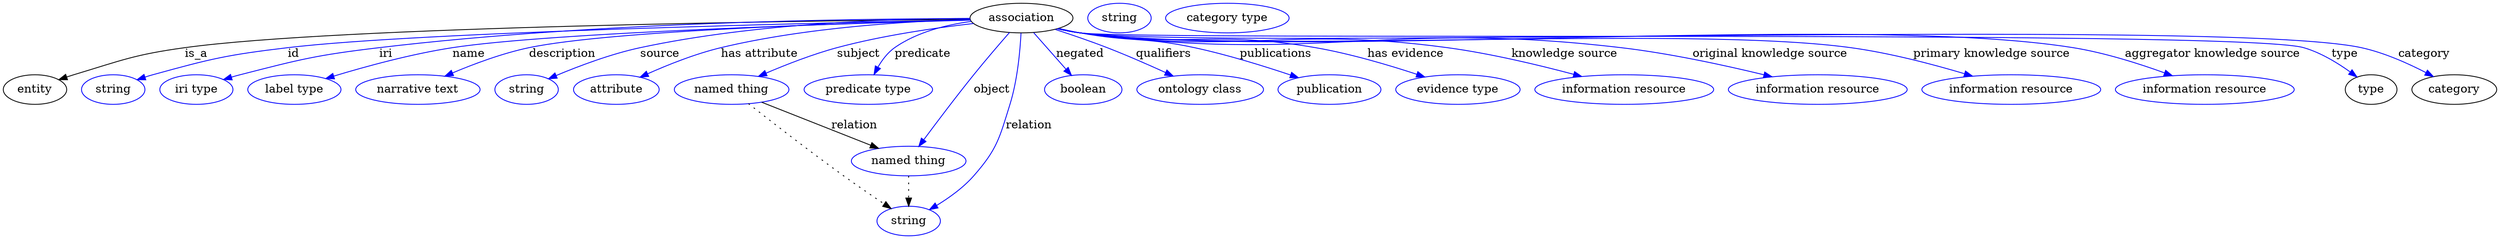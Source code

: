 digraph {
	graph [bb="0,0,3025.7,283"];
	node [label="\N"];
	association	[height=0.5,
		label=association,
		pos="1235.3,265",
		width=1.7332];
	entity	[height=0.5,
		pos="38.347,178",
		width=1.0652];
	association -> entity	[label=is_a,
		lp="233.35,221.5",
		pos="e,67.388,189.8 1173.1,263.56 981.84,261.93 404.96,254.93 219.35,229 159.03,220.57 144.68,213.52 86.347,196 83.256,195.07 80.071,\
194.06 76.882,193.01"];
	id	[color=blue,
		height=0.5,
		label=string,
		pos="133.35,178",
		width=1.0652];
	association -> id	[color=blue,
		label=id,
		lp="351.35,221.5",
		pos="e,162.33,190 1173.1,262.86 998.37,259.44 505.16,248.31 344.35,229 270.96,220.19 252.58,215.72 181.35,196 178.24,195.14 175.04,194.18 \
171.84,193.16",
		style=solid];
	iri	[color=blue,
		height=0.5,
		label="iri type",
		pos="234.35,178",
		width=1.2277];
	association -> iri	[color=blue,
		label=iri,
		lp="463.35,221.5",
		pos="e,267.25,190.21 1172.9,264.35 1040.3,264.4 720.82,260.85 455.35,229 379.79,219.94 361.03,214.99 287.35,196 283.97,195.13 280.49,\
194.17 277.01,193.16",
		style=solid];
	name	[color=blue,
		height=0.5,
		label="label type",
		pos="353.35,178",
		width=1.5707];
	association -> name	[color=blue,
		label=name,
		lp="564.35,221.5",
		pos="e,391.27,191.4 1173.4,262.49 1027.4,258.68 664.61,247.59 544.35,229 494.75,221.34 439.41,206.08 401.11,194.43",
		style=solid];
	description	[color=blue,
		height=0.5,
		label="narrative text",
		pos="503.35,178",
		width=2.0943];
	association -> description	[color=blue,
		label=description,
		lp="677.85,221.5",
		pos="e,535.84,194.26 1173.2,262.71 1041.5,259.59 738.22,250.27 637.35,229 605.57,222.3 571.29,209.39 545.35,198.37",
		style=solid];
	source	[color=blue,
		height=0.5,
		label=string,
		pos="635.35,178",
		width=1.0652];
	association -> source	[color=blue,
		label=source,
		lp="796.35,221.5",
		pos="e,661.73,191.1 1172.8,264.67 1083.1,264.42 913.19,259.42 772.35,229 736.97,221.36 698.39,206.66 671.21,195.17",
		style=solid];
	"has attribute"	[color=blue,
		height=0.5,
		label=attribute,
		pos="743.35,178",
		width=1.4443];
	association -> "has attribute"	[color=blue,
		label="has attribute",
		lp="917.35,221.5",
		pos="e,772.1,193.01 1173.1,263.29 1099.8,261.26 974.66,254.01 870.35,229 839.53,221.61 806.25,208.29 781.49,197.26",
		style=solid];
	subject	[color=blue,
		height=0.5,
		label="named thing",
		pos="883.35,178",
		width=1.9318];
	association -> subject	[color=blue,
		label=subject,
		lp="1037.3,221.5",
		pos="e,915.83,193.96 1177.1,258.41 1131.4,253.19 1066.6,243.93 1011.3,229 981.86,221.04 949.86,208.54 925.23,198.03",
		style=solid];
	predicate	[color=blue,
		height=0.5,
		label="predicate type",
		pos="1049.3,178",
		width=2.1665];
	association -> predicate	[color=blue,
		label=predicate,
		lp="1115.3,221.5",
		pos="e,1056.3,196.35 1174.3,260.93 1144.1,256.86 1108.4,247.99 1081.3,229 1072.8,223.02 1066.1,213.98 1061,205.23",
		style=solid];
	object	[color=blue,
		height=0.5,
		label="named thing",
		pos="1098.3,91",
		width=1.9318];
	association -> object	[color=blue,
		label=object,
		lp="1199.3,178",
		pos="e,1110.6,108.79 1220.8,247.45 1208.9,233.82 1191.7,213.89 1177.3,196 1156,169.46 1132.5,138.24 1116.7,116.98",
		style=solid];
	relation	[color=blue,
		height=0.5,
		label=string,
		pos="1098.3,18",
		width=1.0652];
	association -> relation	[color=blue,
		label=relation,
		lp="1244.3,134.5",
		pos="e,1123.6,31.854 1234.8,246.69 1233.7,225.73 1230.5,189.58 1221.3,160 1208.5,118.62 1205.9,105.58 1177.3,73 1164.7,58.588 1147.4,\
46.2 1132.2,36.937",
		style=solid];
	negated	[color=blue,
		height=0.5,
		label=boolean,
		pos="1310.3,178",
		width=1.2999];
	association -> negated	[color=blue,
		label=negated,
		lp="1306.3,221.5",
		pos="e,1296.1,195.18 1250.2,247.21 1261.3,234.59 1276.7,217.13 1289.1,203.03",
		style=solid];
	qualifiers	[color=blue,
		height=0.5,
		label="ontology class",
		pos="1451.3,178",
		width=2.1304];
	association -> qualifiers	[color=blue,
		label=qualifiers,
		lp="1407.8,221.5",
		pos="e,1418.9,194.49 1276.2,251.26 1295.5,244.98 1318.8,237.04 1339.3,229 1362.9,219.8 1388.7,208.37 1409.6,198.76",
		style=solid];
	publications	[color=blue,
		height=0.5,
		label=publication,
		pos="1608.3,178",
		width=1.7332];
	association -> publications	[color=blue,
		label=publications,
		lp="1544.3,221.5",
		pos="e,1570.9,192.44 1280.9,252.5 1289.6,250.51 1298.8,248.57 1307.3,247 1368.2,235.88 1384.9,242.12 1445.3,229 1485.1,220.38 1529.1,\
206.63 1561.3,195.72",
		style=solid];
	"has evidence"	[color=blue,
		height=0.5,
		label="evidence type",
		pos="1764.3,178",
		width=2.0943];
	association -> "has evidence"	[color=blue,
		label="has evidence",
		lp="1701.8,221.5",
		pos="e,1724.3,193.37 1279.7,252.3 1288.8,250.24 1298.3,248.34 1307.3,247 1432.9,228.35 1467.3,250.85 1592.3,229 1634.3,221.67 1680.6,\
207.87 1714.6,196.62",
		style=solid];
	"knowledge source"	[color=blue,
		height=0.5,
		label="information resource",
		pos="1966.3,178",
		width=3.015];
	association -> "knowledge source"	[color=blue,
		label="knowledge source",
		lp="1894.8,221.5",
		pos="e,1915,193.89 1279.6,252.14 1288.8,250.1 1298.3,248.24 1307.3,247 1503.5,220.13 1556.2,255.64 1752.3,229 1804.5,221.92 1862.6,207.95 \
1905.1,196.57",
		style=solid];
	"original knowledge source"	[color=blue,
		height=0.5,
		label="information resource",
		pos="2201.3,178",
		width=3.015];
	association -> "original knowledge source"	[color=blue,
		label="original knowledge source",
		lp="2143.3,221.5",
		pos="e,2146,193.57 1279.3,252.13 1288.5,250.06 1298.2,248.2 1307.3,247 1596.6,209.29 1673.7,263.12 1963.3,229 2022.5,222.04 2088.6,207.58 \
2136.2,196",
		style=solid];
	"primary knowledge source"	[color=blue,
		height=0.5,
		label="information resource",
		pos="2436.3,178",
		width=3.015];
	association -> "primary knowledge source"	[color=blue,
		label="primary knowledge source",
		lp="2412.3,221.5",
		pos="e,2389.3,194.35 1279.2,252.07 1288.5,250.01 1298.2,248.16 1307.3,247 1513.3,221 2035.6,256.97 2241.3,229 2288.6,222.58 2340.8,208.82 \
2379.3,197.36",
		style=solid];
	"aggregator knowledge source"	[color=blue,
		height=0.5,
		label="information resource",
		pos="2671.3,178",
		width=3.015];
	association -> "aggregator knowledge source"	[color=blue,
		label="aggregator knowledge source",
		lp="2680.8,221.5",
		pos="e,2632,194.79 1279.2,252.04 1288.5,249.98 1298.2,248.14 1307.3,247 1572.9,214.06 2247.1,271.35 2511.3,229 2549.5,222.89 2591,209.69 \
2622.2,198.38",
		style=solid];
	type	[height=0.5,
		pos="2873.3,178",
		width=0.86659];
	association -> type	[color=blue,
		label=type,
		lp="2841.3,221.5",
		pos="e,2856.1,193.35 1279.2,252.02 1288.5,249.96 1298.2,248.13 1307.3,247 1389.2,236.97 2712.1,251.77 2791.3,229 2811.8,223.11 2832.3,\
210.62 2847.7,199.61",
		style=solid];
	category	[height=0.5,
		pos="2974.3,178",
		width=1.4263];
	association -> category	[color=blue,
		label=category,
		lp="2937.8,221.5",
		pos="e,2948.9,193.86 1279.2,252.02 1288.5,249.96 1298.2,248.12 1307.3,247 1478.7,226.03 2692.6,265.69 2861.3,229 2889,222.98 2918.3,209.85 \
2940,198.56",
		style=solid];
	subject -> object	[label=relation,
		lp="1032.3,134.5",
		pos="e,1061.7,106.49 919.82,162.58 956.34,148.14 1012.7,125.87 1052.3,110.22"];
	subject -> relation	[pos="e,1077,33.137 903.83,160.8 930.22,140.04 977.68,103.14 1019.3,73 1035.4,61.361 1053.7,48.817 1068.7,38.752",
		style=dotted];
	object -> relation	[pos="e,1098.3,36.029 1098.3,72.813 1098.3,64.789 1098.3,55.047 1098.3,46.069",
		style=dotted];
	association_type	[color=blue,
		height=0.5,
		label=string,
		pos="1354.3,265",
		width=1.0652];
	association_category	[color=blue,
		height=0.5,
		label="category type",
		pos="1485.3,265",
		width=2.0762];
}
